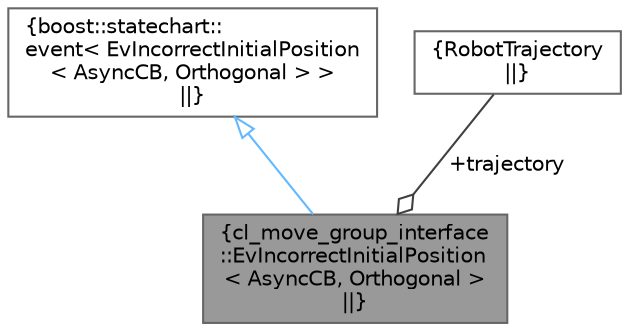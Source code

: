 digraph "cl_move_group_interface::EvIncorrectInitialPosition&lt; AsyncCB, Orthogonal &gt;"
{
 // LATEX_PDF_SIZE
  bgcolor="transparent";
  edge [fontname=Helvetica,fontsize=10,labelfontname=Helvetica,labelfontsize=10];
  node [fontname=Helvetica,fontsize=10,shape=box,height=0.2,width=0.4];
  Node1 [label="{cl_move_group_interface\l::EvIncorrectInitialPosition\l\< AsyncCB, Orthogonal \>\n||}",height=0.2,width=0.4,color="gray40", fillcolor="grey60", style="filled", fontcolor="black",tooltip=" "];
  Node2 -> Node1 [dir="back",color="steelblue1",style="solid",arrowtail="onormal"];
  Node2 [label="{boost::statechart::\levent\< EvIncorrectInitialPosition\l\< AsyncCB, Orthogonal \> \>\n||}",height=0.2,width=0.4,color="gray40", fillcolor="white", style="filled",URL="$classboost_1_1statechart_1_1event.html",tooltip=" "];
  Node3 -> Node1 [color="grey25",style="solid",label=" +trajectory" ,arrowhead="odiamond"];
  Node3 [label="{RobotTrajectory\n||}",height=0.2,width=0.4,color="gray40", fillcolor="white", style="filled",tooltip=" "];
}
